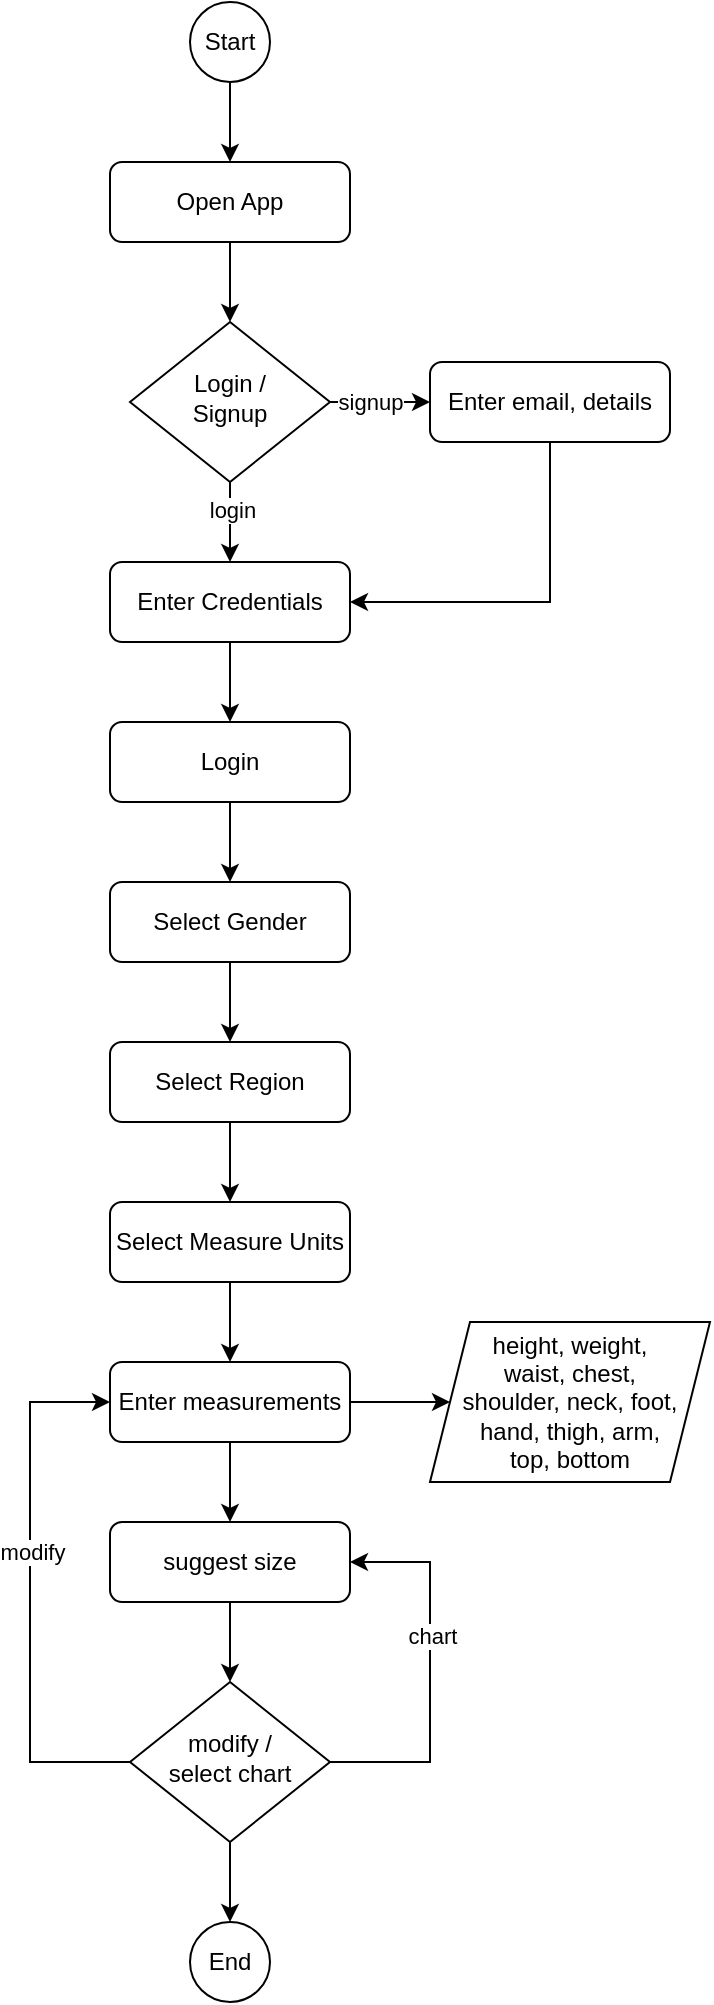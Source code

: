 <mxfile version="18.0.4" type="dropbox"><diagram id="C5RBs43oDa-KdzZeNtuy" name="Page-1"><mxGraphModel dx="865" dy="449" grid="1" gridSize="10" guides="1" tooltips="1" connect="1" arrows="1" fold="1" page="1" pageScale="1" pageWidth="900" pageHeight="1600" math="0" shadow="0"><root><mxCell id="WIyWlLk6GJQsqaUBKTNV-0"/><mxCell id="WIyWlLk6GJQsqaUBKTNV-1" parent="WIyWlLk6GJQsqaUBKTNV-0"/><mxCell id="qRGRbvqYjLyrPXorQ-P9-9" style="edgeStyle=orthogonalEdgeStyle;rounded=0;orthogonalLoop=1;jettySize=auto;html=1;exitX=0.5;exitY=1;exitDx=0;exitDy=0;entryX=0.5;entryY=0;entryDx=0;entryDy=0;" edge="1" parent="WIyWlLk6GJQsqaUBKTNV-1" source="qRGRbvqYjLyrPXorQ-P9-2" target="qRGRbvqYjLyrPXorQ-P9-3"><mxGeometry relative="1" as="geometry"/></mxCell><mxCell id="qRGRbvqYjLyrPXorQ-P9-2" value="Start" style="ellipse;whiteSpace=wrap;html=1;aspect=fixed;" vertex="1" parent="WIyWlLk6GJQsqaUBKTNV-1"><mxGeometry x="280" y="40" width="40" height="40" as="geometry"/></mxCell><mxCell id="qRGRbvqYjLyrPXorQ-P9-10" style="edgeStyle=orthogonalEdgeStyle;rounded=0;orthogonalLoop=1;jettySize=auto;html=1;exitX=0.5;exitY=1;exitDx=0;exitDy=0;entryX=0.5;entryY=0;entryDx=0;entryDy=0;" edge="1" parent="WIyWlLk6GJQsqaUBKTNV-1" source="qRGRbvqYjLyrPXorQ-P9-3" target="qRGRbvqYjLyrPXorQ-P9-4"><mxGeometry relative="1" as="geometry"/></mxCell><mxCell id="qRGRbvqYjLyrPXorQ-P9-3" value="Open App" style="rounded=1;whiteSpace=wrap;html=1;fontSize=12;glass=0;strokeWidth=1;shadow=0;" vertex="1" parent="WIyWlLk6GJQsqaUBKTNV-1"><mxGeometry x="240" y="120" width="120" height="40" as="geometry"/></mxCell><mxCell id="qRGRbvqYjLyrPXorQ-P9-8" style="edgeStyle=orthogonalEdgeStyle;rounded=0;orthogonalLoop=1;jettySize=auto;html=1;exitX=0.5;exitY=1;exitDx=0;exitDy=0;entryX=0.5;entryY=0;entryDx=0;entryDy=0;" edge="1" parent="WIyWlLk6GJQsqaUBKTNV-1" source="qRGRbvqYjLyrPXorQ-P9-4" target="qRGRbvqYjLyrPXorQ-P9-6"><mxGeometry relative="1" as="geometry"/></mxCell><mxCell id="qRGRbvqYjLyrPXorQ-P9-11" value="login" style="edgeLabel;html=1;align=center;verticalAlign=middle;resizable=0;points=[];" vertex="1" connectable="0" parent="qRGRbvqYjLyrPXorQ-P9-8"><mxGeometry x="-0.317" y="1" relative="1" as="geometry"><mxPoint as="offset"/></mxGeometry></mxCell><mxCell id="qRGRbvqYjLyrPXorQ-P9-13" style="edgeStyle=orthogonalEdgeStyle;rounded=0;orthogonalLoop=1;jettySize=auto;html=1;exitX=1;exitY=0.5;exitDx=0;exitDy=0;" edge="1" parent="WIyWlLk6GJQsqaUBKTNV-1" source="qRGRbvqYjLyrPXorQ-P9-4" target="qRGRbvqYjLyrPXorQ-P9-12"><mxGeometry relative="1" as="geometry"/></mxCell><mxCell id="qRGRbvqYjLyrPXorQ-P9-14" value="signup" style="edgeLabel;html=1;align=center;verticalAlign=middle;resizable=0;points=[];" vertex="1" connectable="0" parent="qRGRbvqYjLyrPXorQ-P9-13"><mxGeometry x="-0.331" relative="1" as="geometry"><mxPoint x="3" as="offset"/></mxGeometry></mxCell><mxCell id="qRGRbvqYjLyrPXorQ-P9-4" value="Login /&lt;br&gt;Signup" style="rhombus;whiteSpace=wrap;html=1;shadow=0;fontFamily=Helvetica;fontSize=12;align=center;strokeWidth=1;spacing=6;spacingTop=-4;" vertex="1" parent="WIyWlLk6GJQsqaUBKTNV-1"><mxGeometry x="250" y="200" width="100" height="80" as="geometry"/></mxCell><mxCell id="qRGRbvqYjLyrPXorQ-P9-16" style="edgeStyle=orthogonalEdgeStyle;rounded=0;orthogonalLoop=1;jettySize=auto;html=1;exitX=0.5;exitY=1;exitDx=0;exitDy=0;entryX=0.5;entryY=0;entryDx=0;entryDy=0;" edge="1" parent="WIyWlLk6GJQsqaUBKTNV-1" source="qRGRbvqYjLyrPXorQ-P9-6" target="qRGRbvqYjLyrPXorQ-P9-7"><mxGeometry relative="1" as="geometry"/></mxCell><mxCell id="qRGRbvqYjLyrPXorQ-P9-6" value="Enter Credentials" style="rounded=1;whiteSpace=wrap;html=1;fontSize=12;glass=0;strokeWidth=1;shadow=0;" vertex="1" parent="WIyWlLk6GJQsqaUBKTNV-1"><mxGeometry x="240" y="320" width="120" height="40" as="geometry"/></mxCell><mxCell id="qRGRbvqYjLyrPXorQ-P9-31" style="edgeStyle=orthogonalEdgeStyle;rounded=0;orthogonalLoop=1;jettySize=auto;html=1;exitX=0.5;exitY=1;exitDx=0;exitDy=0;entryX=0.5;entryY=0;entryDx=0;entryDy=0;" edge="1" parent="WIyWlLk6GJQsqaUBKTNV-1" source="qRGRbvqYjLyrPXorQ-P9-7" target="qRGRbvqYjLyrPXorQ-P9-17"><mxGeometry relative="1" as="geometry"/></mxCell><mxCell id="qRGRbvqYjLyrPXorQ-P9-7" value="Login" style="rounded=1;whiteSpace=wrap;html=1;fontSize=12;glass=0;strokeWidth=1;shadow=0;" vertex="1" parent="WIyWlLk6GJQsqaUBKTNV-1"><mxGeometry x="240" y="400" width="120" height="40" as="geometry"/></mxCell><mxCell id="qRGRbvqYjLyrPXorQ-P9-15" style="edgeStyle=orthogonalEdgeStyle;rounded=0;orthogonalLoop=1;jettySize=auto;html=1;exitX=0.5;exitY=1;exitDx=0;exitDy=0;entryX=1;entryY=0.5;entryDx=0;entryDy=0;" edge="1" parent="WIyWlLk6GJQsqaUBKTNV-1" source="qRGRbvqYjLyrPXorQ-P9-12" target="qRGRbvqYjLyrPXorQ-P9-6"><mxGeometry relative="1" as="geometry"/></mxCell><mxCell id="qRGRbvqYjLyrPXorQ-P9-12" value="Enter email, details" style="rounded=1;whiteSpace=wrap;html=1;fontSize=12;glass=0;strokeWidth=1;shadow=0;" vertex="1" parent="WIyWlLk6GJQsqaUBKTNV-1"><mxGeometry x="400" y="220" width="120" height="40" as="geometry"/></mxCell><mxCell id="qRGRbvqYjLyrPXorQ-P9-32" style="edgeStyle=orthogonalEdgeStyle;rounded=0;orthogonalLoop=1;jettySize=auto;html=1;exitX=0.5;exitY=1;exitDx=0;exitDy=0;entryX=0.5;entryY=0;entryDx=0;entryDy=0;" edge="1" parent="WIyWlLk6GJQsqaUBKTNV-1" source="qRGRbvqYjLyrPXorQ-P9-17" target="qRGRbvqYjLyrPXorQ-P9-19"><mxGeometry relative="1" as="geometry"/></mxCell><mxCell id="qRGRbvqYjLyrPXorQ-P9-17" value="Select Gender" style="rounded=1;whiteSpace=wrap;html=1;fontSize=12;glass=0;strokeWidth=1;shadow=0;" vertex="1" parent="WIyWlLk6GJQsqaUBKTNV-1"><mxGeometry x="240" y="480" width="120" height="40" as="geometry"/></mxCell><mxCell id="qRGRbvqYjLyrPXorQ-P9-33" style="edgeStyle=orthogonalEdgeStyle;rounded=0;orthogonalLoop=1;jettySize=auto;html=1;entryX=0.5;entryY=0;entryDx=0;entryDy=0;" edge="1" parent="WIyWlLk6GJQsqaUBKTNV-1" source="qRGRbvqYjLyrPXorQ-P9-19" target="qRGRbvqYjLyrPXorQ-P9-20"><mxGeometry relative="1" as="geometry"/></mxCell><mxCell id="qRGRbvqYjLyrPXorQ-P9-19" value="Select Region" style="rounded=1;whiteSpace=wrap;html=1;fontSize=12;glass=0;strokeWidth=1;shadow=0;" vertex="1" parent="WIyWlLk6GJQsqaUBKTNV-1"><mxGeometry x="240" y="560" width="120" height="40" as="geometry"/></mxCell><mxCell id="qRGRbvqYjLyrPXorQ-P9-34" style="edgeStyle=orthogonalEdgeStyle;rounded=0;orthogonalLoop=1;jettySize=auto;html=1;exitX=0.5;exitY=1;exitDx=0;exitDy=0;entryX=0.5;entryY=0;entryDx=0;entryDy=0;" edge="1" parent="WIyWlLk6GJQsqaUBKTNV-1" source="qRGRbvqYjLyrPXorQ-P9-20" target="qRGRbvqYjLyrPXorQ-P9-21"><mxGeometry relative="1" as="geometry"/></mxCell><mxCell id="qRGRbvqYjLyrPXorQ-P9-20" value="Select Measure Units" style="rounded=1;whiteSpace=wrap;html=1;fontSize=12;glass=0;strokeWidth=1;shadow=0;" vertex="1" parent="WIyWlLk6GJQsqaUBKTNV-1"><mxGeometry x="240" y="640" width="120" height="40" as="geometry"/></mxCell><mxCell id="qRGRbvqYjLyrPXorQ-P9-30" style="edgeStyle=orthogonalEdgeStyle;rounded=0;orthogonalLoop=1;jettySize=auto;html=1;exitX=1;exitY=0.5;exitDx=0;exitDy=0;entryX=0;entryY=0.5;entryDx=0;entryDy=0;" edge="1" parent="WIyWlLk6GJQsqaUBKTNV-1" source="qRGRbvqYjLyrPXorQ-P9-21" target="qRGRbvqYjLyrPXorQ-P9-29"><mxGeometry relative="1" as="geometry"/></mxCell><mxCell id="qRGRbvqYjLyrPXorQ-P9-37" style="edgeStyle=orthogonalEdgeStyle;rounded=0;orthogonalLoop=1;jettySize=auto;html=1;exitX=0.5;exitY=1;exitDx=0;exitDy=0;entryX=0.5;entryY=0;entryDx=0;entryDy=0;" edge="1" parent="WIyWlLk6GJQsqaUBKTNV-1" source="qRGRbvqYjLyrPXorQ-P9-21" target="qRGRbvqYjLyrPXorQ-P9-35"><mxGeometry relative="1" as="geometry"/></mxCell><mxCell id="qRGRbvqYjLyrPXorQ-P9-21" value="Enter measurements" style="rounded=1;whiteSpace=wrap;html=1;fontSize=12;glass=0;strokeWidth=1;shadow=0;" vertex="1" parent="WIyWlLk6GJQsqaUBKTNV-1"><mxGeometry x="240" y="720" width="120" height="40" as="geometry"/></mxCell><mxCell id="qRGRbvqYjLyrPXorQ-P9-29" value="height, weight, &lt;br&gt;waist, chest, &lt;br&gt;shoulder, neck, foot, hand, thigh, arm, &lt;br&gt;top, bottom" style="shape=parallelogram;perimeter=parallelogramPerimeter;whiteSpace=wrap;html=1;fixedSize=1;" vertex="1" parent="WIyWlLk6GJQsqaUBKTNV-1"><mxGeometry x="400" y="700" width="140" height="80" as="geometry"/></mxCell><mxCell id="qRGRbvqYjLyrPXorQ-P9-38" style="edgeStyle=orthogonalEdgeStyle;rounded=0;orthogonalLoop=1;jettySize=auto;html=1;exitX=0.5;exitY=1;exitDx=0;exitDy=0;entryX=0.5;entryY=0;entryDx=0;entryDy=0;" edge="1" parent="WIyWlLk6GJQsqaUBKTNV-1" source="qRGRbvqYjLyrPXorQ-P9-35" target="qRGRbvqYjLyrPXorQ-P9-36"><mxGeometry relative="1" as="geometry"/></mxCell><mxCell id="qRGRbvqYjLyrPXorQ-P9-35" value="suggest size" style="rounded=1;whiteSpace=wrap;html=1;fontSize=12;glass=0;strokeWidth=1;shadow=0;" vertex="1" parent="WIyWlLk6GJQsqaUBKTNV-1"><mxGeometry x="240" y="800" width="120" height="40" as="geometry"/></mxCell><mxCell id="qRGRbvqYjLyrPXorQ-P9-39" style="edgeStyle=orthogonalEdgeStyle;rounded=0;orthogonalLoop=1;jettySize=auto;html=1;exitX=0;exitY=0.5;exitDx=0;exitDy=0;entryX=0;entryY=0.5;entryDx=0;entryDy=0;" edge="1" parent="WIyWlLk6GJQsqaUBKTNV-1" source="qRGRbvqYjLyrPXorQ-P9-36" target="qRGRbvqYjLyrPXorQ-P9-21"><mxGeometry relative="1" as="geometry"><Array as="points"><mxPoint x="200" y="920"/><mxPoint x="200" y="740"/></Array></mxGeometry></mxCell><mxCell id="qRGRbvqYjLyrPXorQ-P9-40" value="modify" style="edgeLabel;html=1;align=center;verticalAlign=middle;resizable=0;points=[];" vertex="1" connectable="0" parent="qRGRbvqYjLyrPXorQ-P9-39"><mxGeometry x="0.148" y="-1" relative="1" as="geometry"><mxPoint as="offset"/></mxGeometry></mxCell><mxCell id="qRGRbvqYjLyrPXorQ-P9-41" style="edgeStyle=orthogonalEdgeStyle;rounded=0;orthogonalLoop=1;jettySize=auto;html=1;exitX=1;exitY=0.5;exitDx=0;exitDy=0;entryX=1;entryY=0.5;entryDx=0;entryDy=0;" edge="1" parent="WIyWlLk6GJQsqaUBKTNV-1" source="qRGRbvqYjLyrPXorQ-P9-36" target="qRGRbvqYjLyrPXorQ-P9-35"><mxGeometry relative="1" as="geometry"><Array as="points"><mxPoint x="400" y="920"/><mxPoint x="400" y="820"/></Array></mxGeometry></mxCell><mxCell id="qRGRbvqYjLyrPXorQ-P9-42" value="chart" style="edgeLabel;html=1;align=center;verticalAlign=middle;resizable=0;points=[];" vertex="1" connectable="0" parent="qRGRbvqYjLyrPXorQ-P9-41"><mxGeometry x="0.193" y="-1" relative="1" as="geometry"><mxPoint as="offset"/></mxGeometry></mxCell><mxCell id="qRGRbvqYjLyrPXorQ-P9-46" style="edgeStyle=orthogonalEdgeStyle;rounded=0;orthogonalLoop=1;jettySize=auto;html=1;exitX=0.5;exitY=1;exitDx=0;exitDy=0;entryX=0.5;entryY=0;entryDx=0;entryDy=0;" edge="1" parent="WIyWlLk6GJQsqaUBKTNV-1" source="qRGRbvqYjLyrPXorQ-P9-36" target="qRGRbvqYjLyrPXorQ-P9-43"><mxGeometry relative="1" as="geometry"/></mxCell><mxCell id="qRGRbvqYjLyrPXorQ-P9-36" value="modify /&lt;br&gt;select chart" style="rhombus;whiteSpace=wrap;html=1;shadow=0;fontFamily=Helvetica;fontSize=12;align=center;strokeWidth=1;spacing=6;spacingTop=-4;" vertex="1" parent="WIyWlLk6GJQsqaUBKTNV-1"><mxGeometry x="250" y="880" width="100" height="80" as="geometry"/></mxCell><mxCell id="qRGRbvqYjLyrPXorQ-P9-43" value="End" style="ellipse;whiteSpace=wrap;html=1;aspect=fixed;" vertex="1" parent="WIyWlLk6GJQsqaUBKTNV-1"><mxGeometry x="280" y="1000" width="40" height="40" as="geometry"/></mxCell></root></mxGraphModel></diagram></mxfile>